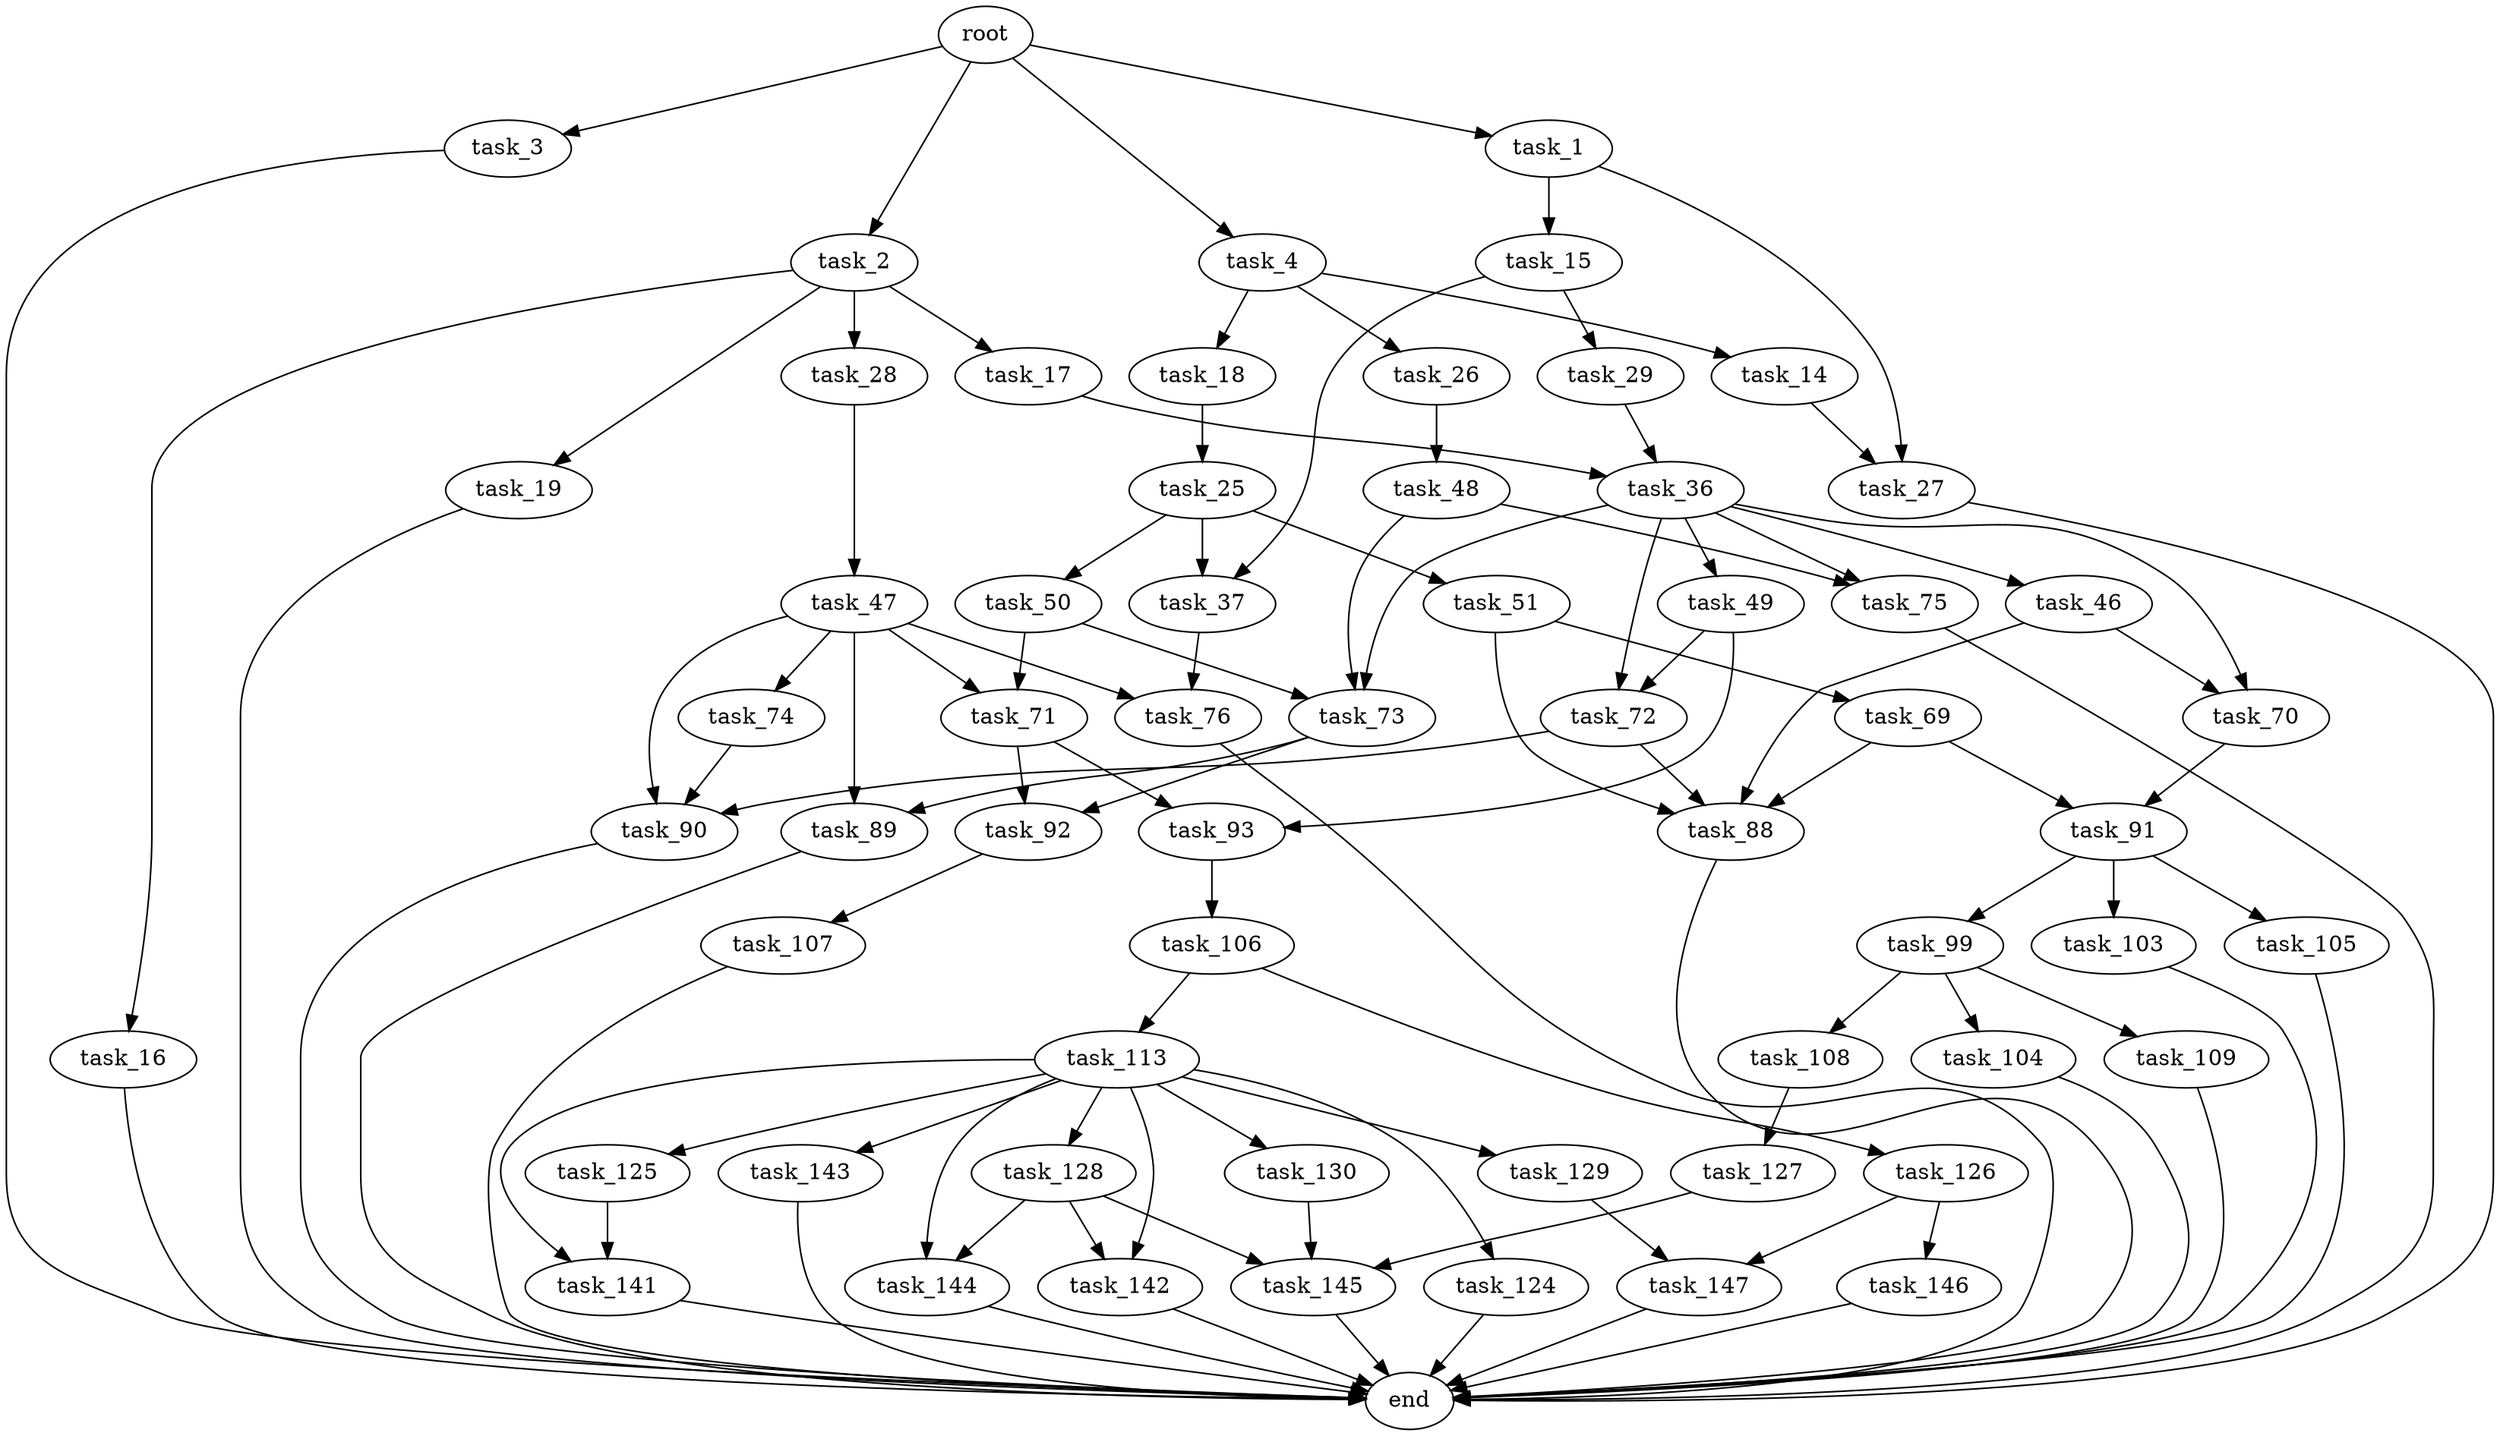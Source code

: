 digraph G {
  root [size="0.000000"];
  task_1 [size="782757789696.000000"];
  task_2 [size="231928233984.000000"];
  task_3 [size="25577211902.000000"];
  task_4 [size="3355924134.000000"];
  task_14 [size="1073741824000.000000"];
  task_15 [size="8589934592.000000"];
  task_16 [size="782757789696.000000"];
  task_17 [size="119265153443.000000"];
  task_18 [size="2302764507.000000"];
  task_19 [size="1996393491.000000"];
  task_25 [size="35109421882.000000"];
  task_26 [size="786963687912.000000"];
  task_27 [size="18101386553.000000"];
  task_28 [size="18518696069.000000"];
  task_29 [size="5846227349.000000"];
  task_36 [size="68719476736.000000"];
  task_37 [size="17416354412.000000"];
  task_46 [size="1073741824000.000000"];
  task_47 [size="475593583.000000"];
  task_48 [size="279229756936.000000"];
  task_49 [size="39195448829.000000"];
  task_50 [size="20700559111.000000"];
  task_51 [size="134217728000.000000"];
  task_69 [size="23090976370.000000"];
  task_70 [size="134217728000.000000"];
  task_71 [size="7394394114.000000"];
  task_72 [size="107840067037.000000"];
  task_73 [size="368293445632.000000"];
  task_74 [size="68719476736.000000"];
  task_75 [size="18354761621.000000"];
  task_76 [size="549755813888.000000"];
  task_88 [size="22795856369.000000"];
  task_89 [size="549755813888.000000"];
  task_90 [size="3636780557.000000"];
  task_91 [size="368293445632.000000"];
  task_92 [size="1073741824000.000000"];
  task_93 [size="134217728000.000000"];
  task_99 [size="28991029248.000000"];
  task_103 [size="704208310.000000"];
  task_104 [size="43201661316.000000"];
  task_105 [size="368293445632.000000"];
  task_106 [size="8589934592.000000"];
  task_107 [size="134217728000.000000"];
  task_108 [size="94676946816.000000"];
  task_109 [size="50073070023.000000"];
  task_113 [size="5024718851.000000"];
  task_124 [size="8717151773.000000"];
  task_125 [size="1049175646002.000000"];
  task_126 [size="117287728082.000000"];
  task_127 [size="368293445632.000000"];
  task_128 [size="8589934592.000000"];
  task_129 [size="20307132730.000000"];
  task_130 [size="555382085680.000000"];
  task_141 [size="225133425909.000000"];
  task_142 [size="22655956830.000000"];
  task_143 [size="1073741824000.000000"];
  task_144 [size="134217728000.000000"];
  task_145 [size="18894892199.000000"];
  task_146 [size="8589934592.000000"];
  task_147 [size="231928233984.000000"];
  end [size="0.000000"];

  root -> task_1 [size="1.000000"];
  root -> task_2 [size="1.000000"];
  root -> task_3 [size="1.000000"];
  root -> task_4 [size="1.000000"];
  task_1 -> task_15 [size="679477248.000000"];
  task_1 -> task_27 [size="679477248.000000"];
  task_2 -> task_16 [size="301989888.000000"];
  task_2 -> task_17 [size="301989888.000000"];
  task_2 -> task_19 [size="301989888.000000"];
  task_2 -> task_28 [size="301989888.000000"];
  task_3 -> end [size="1.000000"];
  task_4 -> task_14 [size="75497472.000000"];
  task_4 -> task_18 [size="75497472.000000"];
  task_4 -> task_26 [size="75497472.000000"];
  task_14 -> task_27 [size="838860800.000000"];
  task_15 -> task_29 [size="33554432.000000"];
  task_15 -> task_37 [size="33554432.000000"];
  task_16 -> end [size="1.000000"];
  task_17 -> task_36 [size="411041792.000000"];
  task_18 -> task_25 [size="134217728.000000"];
  task_19 -> end [size="1.000000"];
  task_25 -> task_37 [size="33554432.000000"];
  task_25 -> task_50 [size="33554432.000000"];
  task_25 -> task_51 [size="33554432.000000"];
  task_26 -> task_48 [size="536870912.000000"];
  task_27 -> end [size="1.000000"];
  task_28 -> task_47 [size="33554432.000000"];
  task_29 -> task_36 [size="301989888.000000"];
  task_36 -> task_46 [size="134217728.000000"];
  task_36 -> task_49 [size="134217728.000000"];
  task_36 -> task_70 [size="134217728.000000"];
  task_36 -> task_72 [size="134217728.000000"];
  task_36 -> task_73 [size="134217728.000000"];
  task_36 -> task_75 [size="134217728.000000"];
  task_37 -> task_76 [size="679477248.000000"];
  task_46 -> task_70 [size="838860800.000000"];
  task_46 -> task_88 [size="838860800.000000"];
  task_47 -> task_71 [size="33554432.000000"];
  task_47 -> task_74 [size="33554432.000000"];
  task_47 -> task_76 [size="33554432.000000"];
  task_47 -> task_89 [size="33554432.000000"];
  task_47 -> task_90 [size="33554432.000000"];
  task_48 -> task_73 [size="536870912.000000"];
  task_48 -> task_75 [size="536870912.000000"];
  task_49 -> task_72 [size="33554432.000000"];
  task_49 -> task_93 [size="33554432.000000"];
  task_50 -> task_71 [size="33554432.000000"];
  task_50 -> task_73 [size="33554432.000000"];
  task_51 -> task_69 [size="209715200.000000"];
  task_51 -> task_88 [size="209715200.000000"];
  task_69 -> task_88 [size="411041792.000000"];
  task_69 -> task_91 [size="411041792.000000"];
  task_70 -> task_91 [size="209715200.000000"];
  task_71 -> task_92 [size="301989888.000000"];
  task_71 -> task_93 [size="301989888.000000"];
  task_72 -> task_88 [size="75497472.000000"];
  task_72 -> task_90 [size="75497472.000000"];
  task_73 -> task_89 [size="411041792.000000"];
  task_73 -> task_92 [size="411041792.000000"];
  task_74 -> task_90 [size="134217728.000000"];
  task_75 -> end [size="1.000000"];
  task_76 -> end [size="1.000000"];
  task_88 -> end [size="1.000000"];
  task_89 -> end [size="1.000000"];
  task_90 -> end [size="1.000000"];
  task_91 -> task_99 [size="411041792.000000"];
  task_91 -> task_103 [size="411041792.000000"];
  task_91 -> task_105 [size="411041792.000000"];
  task_92 -> task_107 [size="838860800.000000"];
  task_93 -> task_106 [size="209715200.000000"];
  task_99 -> task_104 [size="75497472.000000"];
  task_99 -> task_108 [size="75497472.000000"];
  task_99 -> task_109 [size="75497472.000000"];
  task_103 -> end [size="1.000000"];
  task_104 -> end [size="1.000000"];
  task_105 -> end [size="1.000000"];
  task_106 -> task_113 [size="33554432.000000"];
  task_106 -> task_126 [size="33554432.000000"];
  task_107 -> end [size="1.000000"];
  task_108 -> task_127 [size="75497472.000000"];
  task_109 -> end [size="1.000000"];
  task_113 -> task_124 [size="536870912.000000"];
  task_113 -> task_125 [size="536870912.000000"];
  task_113 -> task_128 [size="536870912.000000"];
  task_113 -> task_129 [size="536870912.000000"];
  task_113 -> task_130 [size="536870912.000000"];
  task_113 -> task_141 [size="536870912.000000"];
  task_113 -> task_142 [size="536870912.000000"];
  task_113 -> task_143 [size="536870912.000000"];
  task_113 -> task_144 [size="536870912.000000"];
  task_124 -> end [size="1.000000"];
  task_125 -> task_141 [size="679477248.000000"];
  task_126 -> task_146 [size="134217728.000000"];
  task_126 -> task_147 [size="134217728.000000"];
  task_127 -> task_145 [size="411041792.000000"];
  task_128 -> task_142 [size="33554432.000000"];
  task_128 -> task_144 [size="33554432.000000"];
  task_128 -> task_145 [size="33554432.000000"];
  task_129 -> task_147 [size="536870912.000000"];
  task_130 -> task_145 [size="411041792.000000"];
  task_141 -> end [size="1.000000"];
  task_142 -> end [size="1.000000"];
  task_143 -> end [size="1.000000"];
  task_144 -> end [size="1.000000"];
  task_145 -> end [size="1.000000"];
  task_146 -> end [size="1.000000"];
  task_147 -> end [size="1.000000"];
}
